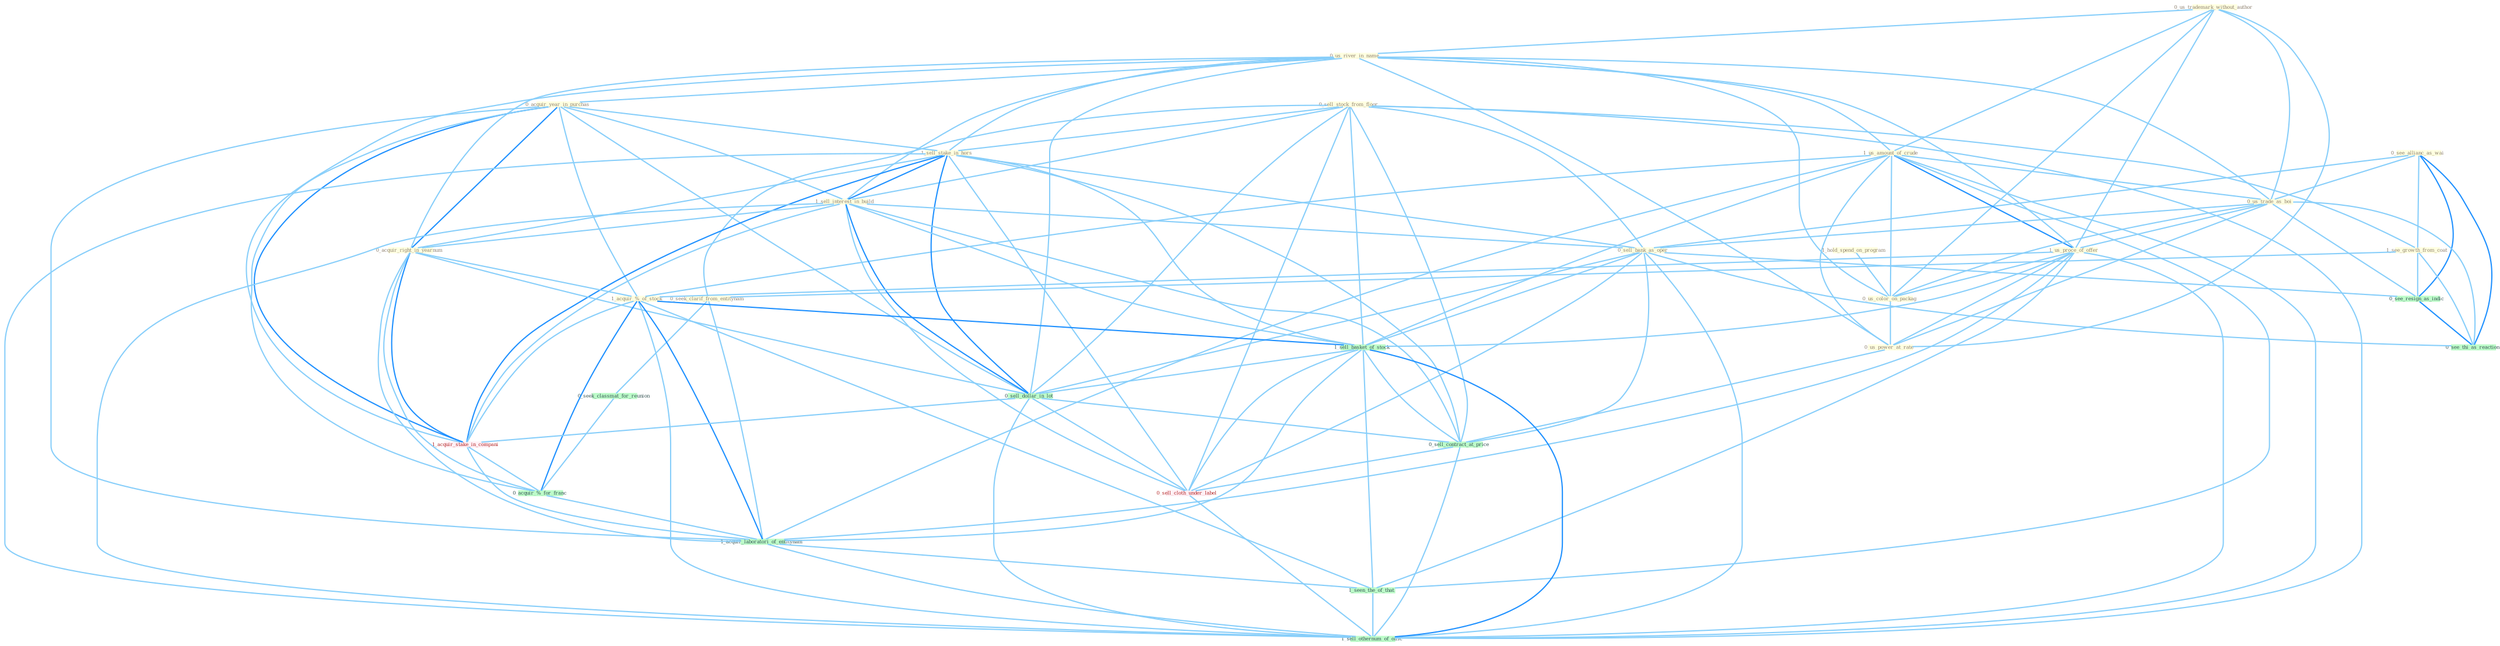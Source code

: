 Graph G{ 
    node
    [shape=polygon,style=filled,width=.5,height=.06,color="#BDFCC9",fixedsize=true,fontsize=4,
    fontcolor="#2f4f4f"];
    {node
    [color="#ffffe0", fontcolor="#8b7d6b"] "0_us_trademark_without_author " "0_us_river_in_name " "0_see_allianc_as_wai " "0_sell_stock_from_floor " "1_see_growth_from_coat " "1_us_amount_of_crude " "0_acquir_year_in_purchas " "1_hold_spend_on_program " "1_sell_stake_in_hors " "1_sell_interest_in_build " "0_us_trade_as_boi " "0_sell_bank_as_oper " "0_seek_clarif_from_entitynam " "0_acquir_right_in_yearnum " "1_us_proce_of_offer " "0_us_color_on_packag " "1_acquir_%_of_stock " "0_us_power_at_rate "}
{node [color="#fff0f5", fontcolor="#b22222"] "1_acquir_stake_in_compani " "0_sell_cloth_under_label "}
edge [color="#B0E2FF"];

	"0_us_trademark_without_author " -- "0_us_river_in_name " [w="1", color="#87cefa" ];
	"0_us_trademark_without_author " -- "1_us_amount_of_crude " [w="1", color="#87cefa" ];
	"0_us_trademark_without_author " -- "0_us_trade_as_boi " [w="1", color="#87cefa" ];
	"0_us_trademark_without_author " -- "1_us_proce_of_offer " [w="1", color="#87cefa" ];
	"0_us_trademark_without_author " -- "0_us_color_on_packag " [w="1", color="#87cefa" ];
	"0_us_trademark_without_author " -- "0_us_power_at_rate " [w="1", color="#87cefa" ];
	"0_us_river_in_name " -- "1_us_amount_of_crude " [w="1", color="#87cefa" ];
	"0_us_river_in_name " -- "0_acquir_year_in_purchas " [w="1", color="#87cefa" ];
	"0_us_river_in_name " -- "1_sell_stake_in_hors " [w="1", color="#87cefa" ];
	"0_us_river_in_name " -- "1_sell_interest_in_build " [w="1", color="#87cefa" ];
	"0_us_river_in_name " -- "0_us_trade_as_boi " [w="1", color="#87cefa" ];
	"0_us_river_in_name " -- "0_acquir_right_in_yearnum " [w="1", color="#87cefa" ];
	"0_us_river_in_name " -- "1_us_proce_of_offer " [w="1", color="#87cefa" ];
	"0_us_river_in_name " -- "0_us_color_on_packag " [w="1", color="#87cefa" ];
	"0_us_river_in_name " -- "0_us_power_at_rate " [w="1", color="#87cefa" ];
	"0_us_river_in_name " -- "0_sell_dollar_in_lot " [w="1", color="#87cefa" ];
	"0_us_river_in_name " -- "1_acquir_stake_in_compani " [w="1", color="#87cefa" ];
	"0_see_allianc_as_wai " -- "1_see_growth_from_coat " [w="1", color="#87cefa" ];
	"0_see_allianc_as_wai " -- "0_us_trade_as_boi " [w="1", color="#87cefa" ];
	"0_see_allianc_as_wai " -- "0_sell_bank_as_oper " [w="1", color="#87cefa" ];
	"0_see_allianc_as_wai " -- "0_see_resign_as_indic " [w="2", color="#1e90ff" , len=0.8];
	"0_see_allianc_as_wai " -- "0_see_thi_as_reaction " [w="2", color="#1e90ff" , len=0.8];
	"0_sell_stock_from_floor " -- "1_see_growth_from_coat " [w="1", color="#87cefa" ];
	"0_sell_stock_from_floor " -- "1_sell_stake_in_hors " [w="1", color="#87cefa" ];
	"0_sell_stock_from_floor " -- "1_sell_interest_in_build " [w="1", color="#87cefa" ];
	"0_sell_stock_from_floor " -- "0_sell_bank_as_oper " [w="1", color="#87cefa" ];
	"0_sell_stock_from_floor " -- "0_seek_clarif_from_entitynam " [w="1", color="#87cefa" ];
	"0_sell_stock_from_floor " -- "1_sell_basket_of_stock " [w="1", color="#87cefa" ];
	"0_sell_stock_from_floor " -- "0_sell_dollar_in_lot " [w="1", color="#87cefa" ];
	"0_sell_stock_from_floor " -- "0_sell_contract_at_price " [w="1", color="#87cefa" ];
	"0_sell_stock_from_floor " -- "0_sell_cloth_under_label " [w="1", color="#87cefa" ];
	"0_sell_stock_from_floor " -- "1_sell_othernum_of_offic " [w="1", color="#87cefa" ];
	"1_see_growth_from_coat " -- "0_seek_clarif_from_entitynam " [w="1", color="#87cefa" ];
	"1_see_growth_from_coat " -- "0_see_resign_as_indic " [w="1", color="#87cefa" ];
	"1_see_growth_from_coat " -- "0_see_thi_as_reaction " [w="1", color="#87cefa" ];
	"1_us_amount_of_crude " -- "0_us_trade_as_boi " [w="1", color="#87cefa" ];
	"1_us_amount_of_crude " -- "1_us_proce_of_offer " [w="2", color="#1e90ff" , len=0.8];
	"1_us_amount_of_crude " -- "0_us_color_on_packag " [w="1", color="#87cefa" ];
	"1_us_amount_of_crude " -- "1_acquir_%_of_stock " [w="1", color="#87cefa" ];
	"1_us_amount_of_crude " -- "0_us_power_at_rate " [w="1", color="#87cefa" ];
	"1_us_amount_of_crude " -- "1_sell_basket_of_stock " [w="1", color="#87cefa" ];
	"1_us_amount_of_crude " -- "1_acquir_laboratori_of_entitynam " [w="1", color="#87cefa" ];
	"1_us_amount_of_crude " -- "1_seen_the_of_that " [w="1", color="#87cefa" ];
	"1_us_amount_of_crude " -- "1_sell_othernum_of_offic " [w="1", color="#87cefa" ];
	"0_acquir_year_in_purchas " -- "1_sell_stake_in_hors " [w="1", color="#87cefa" ];
	"0_acquir_year_in_purchas " -- "1_sell_interest_in_build " [w="1", color="#87cefa" ];
	"0_acquir_year_in_purchas " -- "0_acquir_right_in_yearnum " [w="2", color="#1e90ff" , len=0.8];
	"0_acquir_year_in_purchas " -- "1_acquir_%_of_stock " [w="1", color="#87cefa" ];
	"0_acquir_year_in_purchas " -- "0_sell_dollar_in_lot " [w="1", color="#87cefa" ];
	"0_acquir_year_in_purchas " -- "1_acquir_stake_in_compani " [w="2", color="#1e90ff" , len=0.8];
	"0_acquir_year_in_purchas " -- "0_acquir_%_for_franc " [w="1", color="#87cefa" ];
	"0_acquir_year_in_purchas " -- "1_acquir_laboratori_of_entitynam " [w="1", color="#87cefa" ];
	"1_hold_spend_on_program " -- "0_us_color_on_packag " [w="1", color="#87cefa" ];
	"1_sell_stake_in_hors " -- "1_sell_interest_in_build " [w="2", color="#1e90ff" , len=0.8];
	"1_sell_stake_in_hors " -- "0_sell_bank_as_oper " [w="1", color="#87cefa" ];
	"1_sell_stake_in_hors " -- "0_acquir_right_in_yearnum " [w="1", color="#87cefa" ];
	"1_sell_stake_in_hors " -- "1_sell_basket_of_stock " [w="1", color="#87cefa" ];
	"1_sell_stake_in_hors " -- "0_sell_dollar_in_lot " [w="2", color="#1e90ff" , len=0.8];
	"1_sell_stake_in_hors " -- "1_acquir_stake_in_compani " [w="2", color="#1e90ff" , len=0.8];
	"1_sell_stake_in_hors " -- "0_sell_contract_at_price " [w="1", color="#87cefa" ];
	"1_sell_stake_in_hors " -- "0_sell_cloth_under_label " [w="1", color="#87cefa" ];
	"1_sell_stake_in_hors " -- "1_sell_othernum_of_offic " [w="1", color="#87cefa" ];
	"1_sell_interest_in_build " -- "0_sell_bank_as_oper " [w="1", color="#87cefa" ];
	"1_sell_interest_in_build " -- "0_acquir_right_in_yearnum " [w="1", color="#87cefa" ];
	"1_sell_interest_in_build " -- "1_sell_basket_of_stock " [w="1", color="#87cefa" ];
	"1_sell_interest_in_build " -- "0_sell_dollar_in_lot " [w="2", color="#1e90ff" , len=0.8];
	"1_sell_interest_in_build " -- "1_acquir_stake_in_compani " [w="1", color="#87cefa" ];
	"1_sell_interest_in_build " -- "0_sell_contract_at_price " [w="1", color="#87cefa" ];
	"1_sell_interest_in_build " -- "0_sell_cloth_under_label " [w="1", color="#87cefa" ];
	"1_sell_interest_in_build " -- "1_sell_othernum_of_offic " [w="1", color="#87cefa" ];
	"0_us_trade_as_boi " -- "0_sell_bank_as_oper " [w="1", color="#87cefa" ];
	"0_us_trade_as_boi " -- "1_us_proce_of_offer " [w="1", color="#87cefa" ];
	"0_us_trade_as_boi " -- "0_us_color_on_packag " [w="1", color="#87cefa" ];
	"0_us_trade_as_boi " -- "0_us_power_at_rate " [w="1", color="#87cefa" ];
	"0_us_trade_as_boi " -- "0_see_resign_as_indic " [w="1", color="#87cefa" ];
	"0_us_trade_as_boi " -- "0_see_thi_as_reaction " [w="1", color="#87cefa" ];
	"0_sell_bank_as_oper " -- "1_sell_basket_of_stock " [w="1", color="#87cefa" ];
	"0_sell_bank_as_oper " -- "0_sell_dollar_in_lot " [w="1", color="#87cefa" ];
	"0_sell_bank_as_oper " -- "0_see_resign_as_indic " [w="1", color="#87cefa" ];
	"0_sell_bank_as_oper " -- "0_sell_contract_at_price " [w="1", color="#87cefa" ];
	"0_sell_bank_as_oper " -- "0_sell_cloth_under_label " [w="1", color="#87cefa" ];
	"0_sell_bank_as_oper " -- "1_sell_othernum_of_offic " [w="1", color="#87cefa" ];
	"0_sell_bank_as_oper " -- "0_see_thi_as_reaction " [w="1", color="#87cefa" ];
	"0_seek_clarif_from_entitynam " -- "0_seek_classmat_for_reunion " [w="1", color="#87cefa" ];
	"0_seek_clarif_from_entitynam " -- "1_acquir_laboratori_of_entitynam " [w="1", color="#87cefa" ];
	"0_acquir_right_in_yearnum " -- "1_acquir_%_of_stock " [w="1", color="#87cefa" ];
	"0_acquir_right_in_yearnum " -- "0_sell_dollar_in_lot " [w="1", color="#87cefa" ];
	"0_acquir_right_in_yearnum " -- "1_acquir_stake_in_compani " [w="2", color="#1e90ff" , len=0.8];
	"0_acquir_right_in_yearnum " -- "0_acquir_%_for_franc " [w="1", color="#87cefa" ];
	"0_acquir_right_in_yearnum " -- "1_acquir_laboratori_of_entitynam " [w="1", color="#87cefa" ];
	"1_us_proce_of_offer " -- "0_us_color_on_packag " [w="1", color="#87cefa" ];
	"1_us_proce_of_offer " -- "1_acquir_%_of_stock " [w="1", color="#87cefa" ];
	"1_us_proce_of_offer " -- "0_us_power_at_rate " [w="1", color="#87cefa" ];
	"1_us_proce_of_offer " -- "1_sell_basket_of_stock " [w="1", color="#87cefa" ];
	"1_us_proce_of_offer " -- "1_acquir_laboratori_of_entitynam " [w="1", color="#87cefa" ];
	"1_us_proce_of_offer " -- "1_seen_the_of_that " [w="1", color="#87cefa" ];
	"1_us_proce_of_offer " -- "1_sell_othernum_of_offic " [w="1", color="#87cefa" ];
	"0_us_color_on_packag " -- "0_us_power_at_rate " [w="1", color="#87cefa" ];
	"1_acquir_%_of_stock " -- "1_sell_basket_of_stock " [w="2", color="#1e90ff" , len=0.8];
	"1_acquir_%_of_stock " -- "1_acquir_stake_in_compani " [w="1", color="#87cefa" ];
	"1_acquir_%_of_stock " -- "0_acquir_%_for_franc " [w="2", color="#1e90ff" , len=0.8];
	"1_acquir_%_of_stock " -- "1_acquir_laboratori_of_entitynam " [w="2", color="#1e90ff" , len=0.8];
	"1_acquir_%_of_stock " -- "1_seen_the_of_that " [w="1", color="#87cefa" ];
	"1_acquir_%_of_stock " -- "1_sell_othernum_of_offic " [w="1", color="#87cefa" ];
	"0_us_power_at_rate " -- "0_sell_contract_at_price " [w="1", color="#87cefa" ];
	"0_seek_classmat_for_reunion " -- "0_acquir_%_for_franc " [w="1", color="#87cefa" ];
	"1_sell_basket_of_stock " -- "0_sell_dollar_in_lot " [w="1", color="#87cefa" ];
	"1_sell_basket_of_stock " -- "0_sell_contract_at_price " [w="1", color="#87cefa" ];
	"1_sell_basket_of_stock " -- "1_acquir_laboratori_of_entitynam " [w="1", color="#87cefa" ];
	"1_sell_basket_of_stock " -- "0_sell_cloth_under_label " [w="1", color="#87cefa" ];
	"1_sell_basket_of_stock " -- "1_seen_the_of_that " [w="1", color="#87cefa" ];
	"1_sell_basket_of_stock " -- "1_sell_othernum_of_offic " [w="2", color="#1e90ff" , len=0.8];
	"0_sell_dollar_in_lot " -- "1_acquir_stake_in_compani " [w="1", color="#87cefa" ];
	"0_sell_dollar_in_lot " -- "0_sell_contract_at_price " [w="1", color="#87cefa" ];
	"0_sell_dollar_in_lot " -- "0_sell_cloth_under_label " [w="1", color="#87cefa" ];
	"0_sell_dollar_in_lot " -- "1_sell_othernum_of_offic " [w="1", color="#87cefa" ];
	"0_see_resign_as_indic " -- "0_see_thi_as_reaction " [w="2", color="#1e90ff" , len=0.8];
	"1_acquir_stake_in_compani " -- "0_acquir_%_for_franc " [w="1", color="#87cefa" ];
	"1_acquir_stake_in_compani " -- "1_acquir_laboratori_of_entitynam " [w="1", color="#87cefa" ];
	"0_acquir_%_for_franc " -- "1_acquir_laboratori_of_entitynam " [w="1", color="#87cefa" ];
	"0_sell_contract_at_price " -- "0_sell_cloth_under_label " [w="1", color="#87cefa" ];
	"0_sell_contract_at_price " -- "1_sell_othernum_of_offic " [w="1", color="#87cefa" ];
	"1_acquir_laboratori_of_entitynam " -- "1_seen_the_of_that " [w="1", color="#87cefa" ];
	"1_acquir_laboratori_of_entitynam " -- "1_sell_othernum_of_offic " [w="1", color="#87cefa" ];
	"0_sell_cloth_under_label " -- "1_sell_othernum_of_offic " [w="1", color="#87cefa" ];
	"1_seen_the_of_that " -- "1_sell_othernum_of_offic " [w="1", color="#87cefa" ];
}